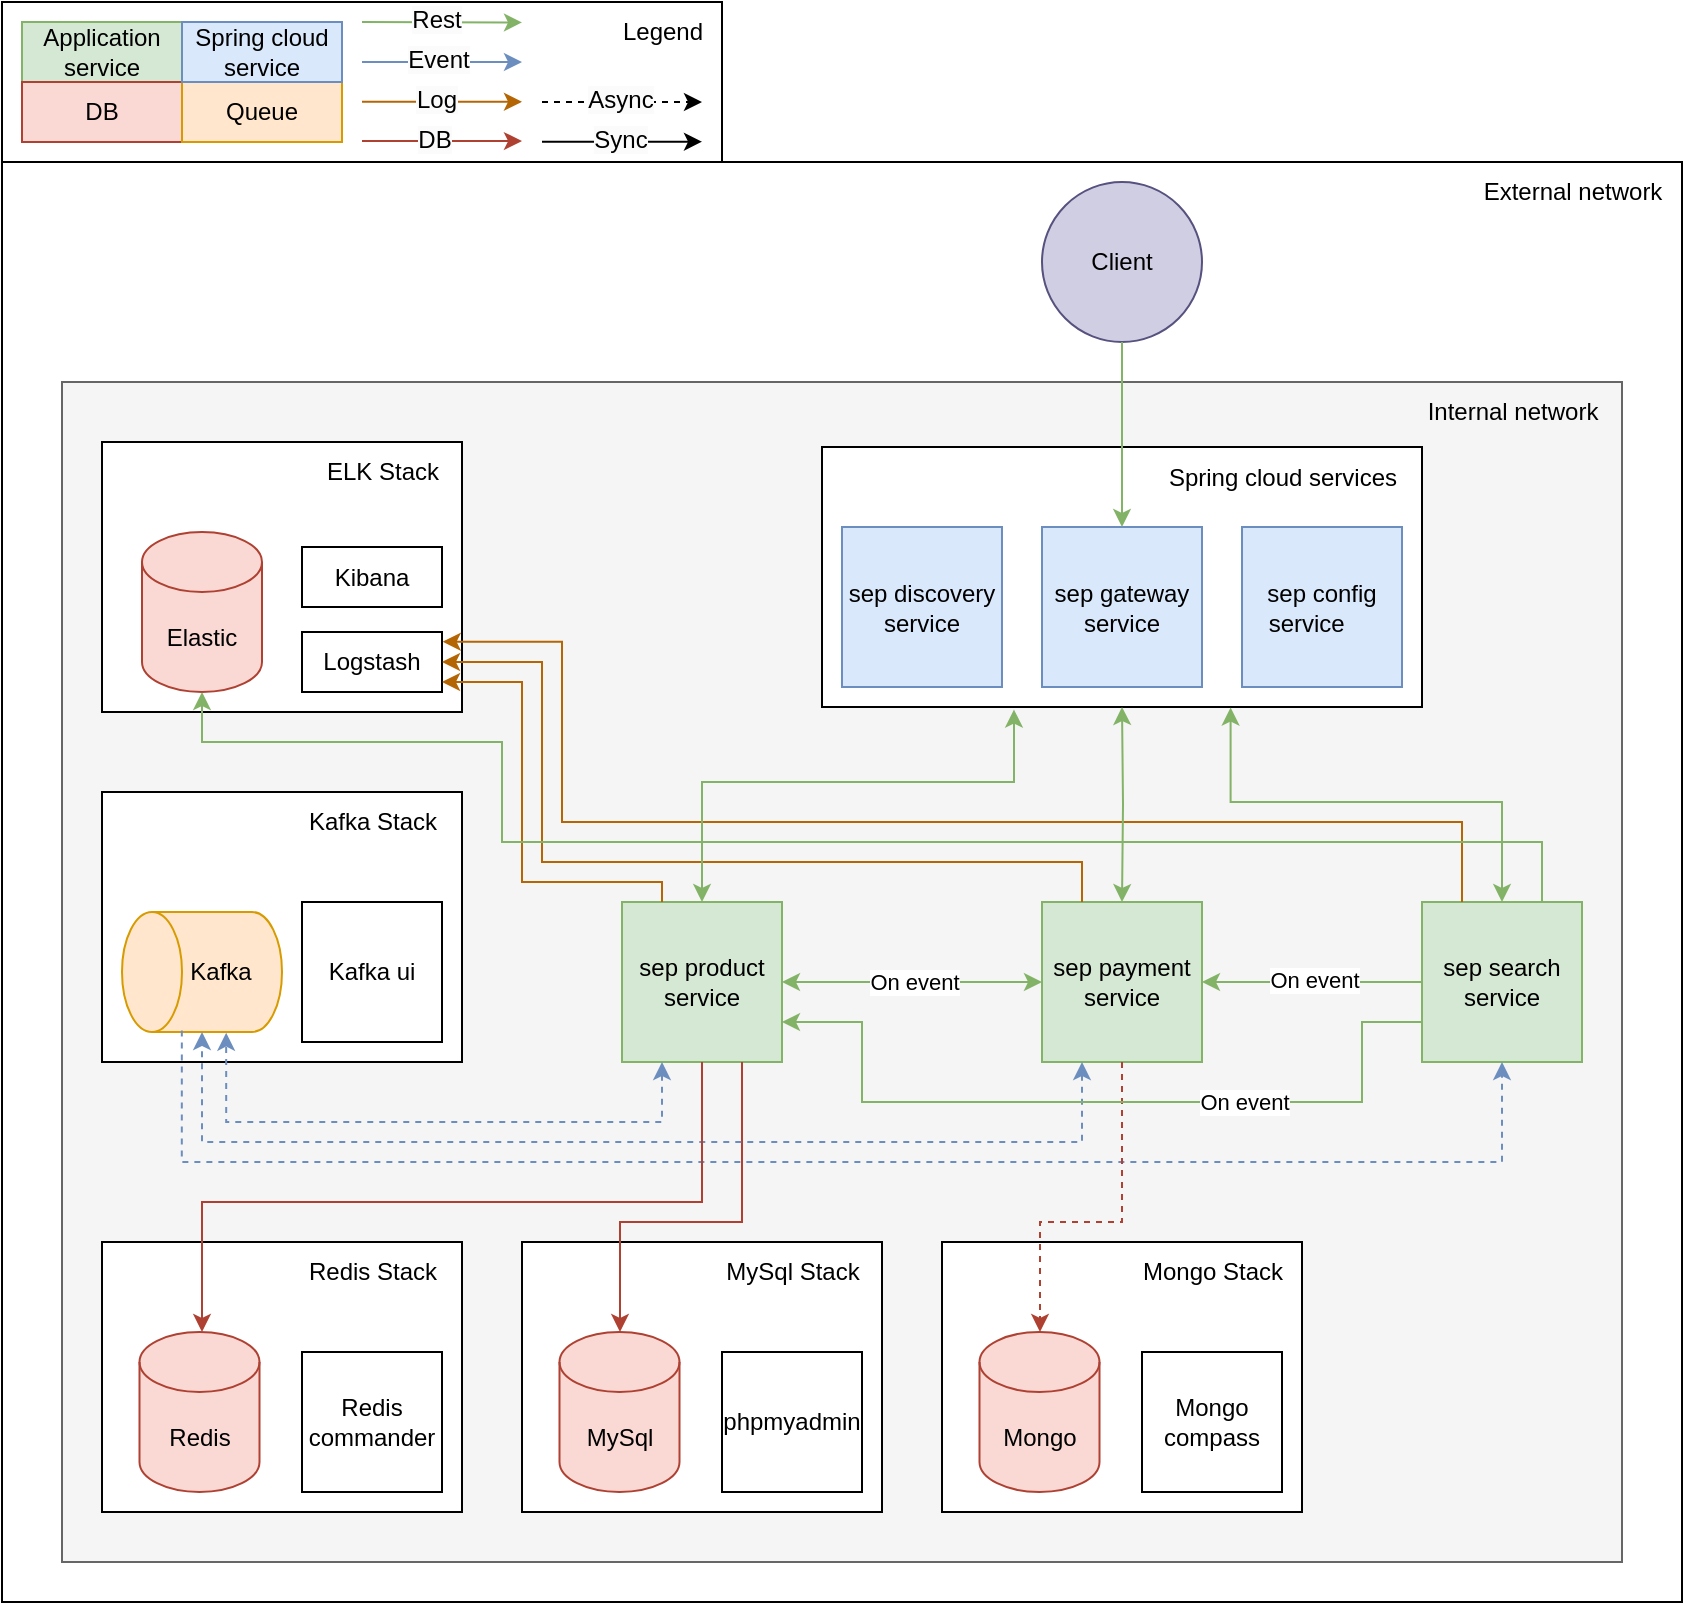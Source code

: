 <mxfile version="24.5.5" type="device">
  <diagram name="Page-1" id="6HNfpE4lwpWvYCnaPUQJ">
    <mxGraphModel dx="2404" dy="1959" grid="1" gridSize="10" guides="1" tooltips="1" connect="1" arrows="1" fold="1" page="1" pageScale="1" pageWidth="850" pageHeight="1100" math="0" shadow="0">
      <root>
        <mxCell id="0" />
        <mxCell id="1" parent="0" />
        <mxCell id="eTzJywnVN_RGt3hQcc7F-328" value="" style="rounded=0;whiteSpace=wrap;html=1;" vertex="1" parent="1">
          <mxGeometry x="-300" y="-280" width="840" height="720" as="geometry" />
        </mxCell>
        <mxCell id="eTzJywnVN_RGt3hQcc7F-329" value="" style="rounded=0;whiteSpace=wrap;html=1;fillColor=#f5f5f5;fontColor=#333333;strokeColor=#666666;" vertex="1" parent="1">
          <mxGeometry x="-270" y="-170" width="780" height="590" as="geometry" />
        </mxCell>
        <mxCell id="eTzJywnVN_RGt3hQcc7F-330" value="sep search service" style="whiteSpace=wrap;html=1;aspect=fixed;fillColor=#d5e8d4;strokeColor=#82b366;" vertex="1" parent="1">
          <mxGeometry x="410" y="90" width="80" height="80" as="geometry" />
        </mxCell>
        <mxCell id="eTzJywnVN_RGt3hQcc7F-331" style="edgeStyle=orthogonalEdgeStyle;rounded=0;orthogonalLoop=1;jettySize=auto;html=1;entryX=0;entryY=0.5;entryDx=0;entryDy=0;fillColor=#d5e8d4;strokeColor=#82b366;startArrow=classic;startFill=1;" edge="1" parent="1" source="eTzJywnVN_RGt3hQcc7F-333" target="eTzJywnVN_RGt3hQcc7F-334">
          <mxGeometry relative="1" as="geometry" />
        </mxCell>
        <mxCell id="eTzJywnVN_RGt3hQcc7F-332" value="On event" style="edgeLabel;html=1;align=center;verticalAlign=middle;resizable=0;points=[];" vertex="1" connectable="0" parent="eTzJywnVN_RGt3hQcc7F-331">
          <mxGeometry x="0.006" relative="1" as="geometry">
            <mxPoint as="offset" />
          </mxGeometry>
        </mxCell>
        <mxCell id="eTzJywnVN_RGt3hQcc7F-333" value="sep&amp;nbsp;product service" style="whiteSpace=wrap;html=1;aspect=fixed;fillColor=#d5e8d4;strokeColor=#82b366;" vertex="1" parent="1">
          <mxGeometry x="10" y="90" width="80" height="80" as="geometry" />
        </mxCell>
        <mxCell id="eTzJywnVN_RGt3hQcc7F-334" value="sep payment service" style="whiteSpace=wrap;html=1;aspect=fixed;fillColor=#d5e8d4;strokeColor=#82b366;" vertex="1" parent="1">
          <mxGeometry x="220" y="90" width="80" height="80" as="geometry" />
        </mxCell>
        <mxCell id="eTzJywnVN_RGt3hQcc7F-335" value="" style="group" vertex="1" connectable="0" parent="1">
          <mxGeometry x="-40" y="260" width="180" height="135" as="geometry" />
        </mxCell>
        <mxCell id="eTzJywnVN_RGt3hQcc7F-336" value="" style="group" vertex="1" connectable="0" parent="eTzJywnVN_RGt3hQcc7F-335">
          <mxGeometry width="180" height="135" as="geometry" />
        </mxCell>
        <mxCell id="eTzJywnVN_RGt3hQcc7F-337" value="" style="rounded=0;whiteSpace=wrap;html=1;" vertex="1" parent="eTzJywnVN_RGt3hQcc7F-336">
          <mxGeometry width="180" height="135" as="geometry" />
        </mxCell>
        <mxCell id="eTzJywnVN_RGt3hQcc7F-338" value="MySql" style="shape=cylinder3;whiteSpace=wrap;html=1;boundedLbl=1;backgroundOutline=1;size=15;fillColor=#fad9d5;strokeColor=#ae4132;" vertex="1" parent="eTzJywnVN_RGt3hQcc7F-336">
          <mxGeometry x="18.75" y="45" width="60" height="80" as="geometry" />
        </mxCell>
        <mxCell id="eTzJywnVN_RGt3hQcc7F-339" value="phpmyadmin" style="whiteSpace=wrap;html=1;aspect=fixed;" vertex="1" parent="eTzJywnVN_RGt3hQcc7F-336">
          <mxGeometry x="100" y="55" width="70" height="70" as="geometry" />
        </mxCell>
        <mxCell id="eTzJywnVN_RGt3hQcc7F-340" value="MySql Stack" style="text;html=1;align=center;verticalAlign=middle;resizable=0;points=[];autosize=1;strokeColor=none;fillColor=none;" vertex="1" parent="eTzJywnVN_RGt3hQcc7F-336">
          <mxGeometry x="90" width="90" height="30" as="geometry" />
        </mxCell>
        <mxCell id="eTzJywnVN_RGt3hQcc7F-341" value="" style="group" vertex="1" connectable="0" parent="1">
          <mxGeometry x="-250" y="35" width="180" height="135" as="geometry" />
        </mxCell>
        <mxCell id="eTzJywnVN_RGt3hQcc7F-342" value="" style="rounded=0;whiteSpace=wrap;html=1;" vertex="1" parent="eTzJywnVN_RGt3hQcc7F-341">
          <mxGeometry width="180" height="135" as="geometry" />
        </mxCell>
        <mxCell id="eTzJywnVN_RGt3hQcc7F-343" value="" style="shape=cylinder3;whiteSpace=wrap;html=1;boundedLbl=1;backgroundOutline=1;size=15;rotation=-90;fillColor=#ffe6cc;strokeColor=#d79b00;" vertex="1" parent="eTzJywnVN_RGt3hQcc7F-341">
          <mxGeometry x="20" y="50" width="60" height="80" as="geometry" />
        </mxCell>
        <mxCell id="eTzJywnVN_RGt3hQcc7F-344" value="&lt;span style=&quot;text-wrap: wrap;&quot;&gt;Kafka&lt;/span&gt;" style="text;html=1;align=center;verticalAlign=middle;resizable=0;points=[];autosize=1;strokeColor=none;fillColor=none;" vertex="1" parent="eTzJywnVN_RGt3hQcc7F-341">
          <mxGeometry x="34" y="75" width="50" height="30" as="geometry" />
        </mxCell>
        <mxCell id="eTzJywnVN_RGt3hQcc7F-345" value="Kafka ui" style="whiteSpace=wrap;html=1;aspect=fixed;" vertex="1" parent="eTzJywnVN_RGt3hQcc7F-341">
          <mxGeometry x="100" y="55" width="70" height="70" as="geometry" />
        </mxCell>
        <mxCell id="eTzJywnVN_RGt3hQcc7F-346" value="Kafka Stack" style="text;html=1;align=center;verticalAlign=middle;resizable=0;points=[];autosize=1;strokeColor=none;fillColor=none;" vertex="1" parent="eTzJywnVN_RGt3hQcc7F-341">
          <mxGeometry x="90" width="90" height="30" as="geometry" />
        </mxCell>
        <mxCell id="eTzJywnVN_RGt3hQcc7F-347" value="" style="group" vertex="1" connectable="0" parent="1">
          <mxGeometry x="-250" y="-140" width="180" height="135" as="geometry" />
        </mxCell>
        <mxCell id="eTzJywnVN_RGt3hQcc7F-348" value="" style="rounded=0;whiteSpace=wrap;html=1;" vertex="1" parent="eTzJywnVN_RGt3hQcc7F-347">
          <mxGeometry width="180" height="135" as="geometry" />
        </mxCell>
        <mxCell id="eTzJywnVN_RGt3hQcc7F-349" value="Elastic" style="shape=cylinder3;whiteSpace=wrap;html=1;boundedLbl=1;backgroundOutline=1;size=15;fillColor=#fad9d5;strokeColor=#ae4132;" vertex="1" parent="eTzJywnVN_RGt3hQcc7F-347">
          <mxGeometry x="20" y="45" width="60" height="80" as="geometry" />
        </mxCell>
        <mxCell id="eTzJywnVN_RGt3hQcc7F-350" value="ELK Stack" style="text;html=1;align=center;verticalAlign=middle;resizable=0;points=[];autosize=1;strokeColor=none;fillColor=none;" vertex="1" parent="eTzJywnVN_RGt3hQcc7F-347">
          <mxGeometry x="100" width="80" height="30" as="geometry" />
        </mxCell>
        <mxCell id="eTzJywnVN_RGt3hQcc7F-351" value="Kibana" style="rounded=0;whiteSpace=wrap;html=1;" vertex="1" parent="eTzJywnVN_RGt3hQcc7F-347">
          <mxGeometry x="100" y="52.5" width="70" height="30" as="geometry" />
        </mxCell>
        <mxCell id="eTzJywnVN_RGt3hQcc7F-352" value="Logstash" style="rounded=0;whiteSpace=wrap;html=1;" vertex="1" parent="eTzJywnVN_RGt3hQcc7F-347">
          <mxGeometry x="100" y="95" width="70" height="30" as="geometry" />
        </mxCell>
        <mxCell id="eTzJywnVN_RGt3hQcc7F-353" style="edgeStyle=orthogonalEdgeStyle;rounded=0;orthogonalLoop=1;jettySize=auto;html=1;exitX=0.75;exitY=1;exitDx=0;exitDy=0;fillColor=#fad9d5;strokeColor=#ae4132;" edge="1" parent="1" source="eTzJywnVN_RGt3hQcc7F-333" target="eTzJywnVN_RGt3hQcc7F-338">
          <mxGeometry relative="1" as="geometry">
            <Array as="points">
              <mxPoint x="70" y="250" />
              <mxPoint x="9" y="250" />
            </Array>
          </mxGeometry>
        </mxCell>
        <mxCell id="eTzJywnVN_RGt3hQcc7F-354" style="edgeStyle=orthogonalEdgeStyle;rounded=0;orthogonalLoop=1;jettySize=auto;html=1;entryX=-0.006;entryY=0.651;entryDx=0;entryDy=0;entryPerimeter=0;fillColor=#dae8fc;strokeColor=#6c8ebf;startArrow=classic;startFill=1;exitX=0.25;exitY=1;exitDx=0;exitDy=0;dashed=1;" edge="1" parent="1" source="eTzJywnVN_RGt3hQcc7F-333" target="eTzJywnVN_RGt3hQcc7F-343">
          <mxGeometry relative="1" as="geometry">
            <Array as="points">
              <mxPoint x="30" y="200" />
              <mxPoint x="-188" y="200" />
            </Array>
            <mxPoint x="17" y="170" as="sourcePoint" />
            <mxPoint x="-188" y="155" as="targetPoint" />
          </mxGeometry>
        </mxCell>
        <mxCell id="eTzJywnVN_RGt3hQcc7F-355" style="edgeStyle=orthogonalEdgeStyle;rounded=0;orthogonalLoop=1;jettySize=auto;html=1;exitX=0.25;exitY=0;exitDx=0;exitDy=0;fillColor=#fad7ac;strokeColor=#b46504;" edge="1" parent="1" source="eTzJywnVN_RGt3hQcc7F-333" target="eTzJywnVN_RGt3hQcc7F-352">
          <mxGeometry relative="1" as="geometry">
            <Array as="points">
              <mxPoint x="30" y="80" />
              <mxPoint x="-40" y="80" />
              <mxPoint x="-40" y="-20" />
            </Array>
          </mxGeometry>
        </mxCell>
        <mxCell id="eTzJywnVN_RGt3hQcc7F-356" style="edgeStyle=orthogonalEdgeStyle;rounded=0;orthogonalLoop=1;jettySize=auto;html=1;exitX=0.25;exitY=0;exitDx=0;exitDy=0;fillColor=#fad7ac;strokeColor=#b46504;entryX=1.005;entryY=0.162;entryDx=0;entryDy=0;entryPerimeter=0;" edge="1" parent="1" source="eTzJywnVN_RGt3hQcc7F-330" target="eTzJywnVN_RGt3hQcc7F-352">
          <mxGeometry relative="1" as="geometry">
            <mxPoint x="450" y="90" as="sourcePoint" />
            <mxPoint x="-110" y="-40" as="targetPoint" />
            <Array as="points">
              <mxPoint x="430" y="50" />
              <mxPoint x="-20" y="50" />
              <mxPoint x="-20" y="-40" />
            </Array>
          </mxGeometry>
        </mxCell>
        <mxCell id="eTzJywnVN_RGt3hQcc7F-357" style="edgeStyle=orthogonalEdgeStyle;rounded=0;orthogonalLoop=1;jettySize=auto;html=1;exitX=0.25;exitY=0;exitDx=0;exitDy=0;entryX=1;entryY=0.5;entryDx=0;entryDy=0;fillColor=#fad7ac;strokeColor=#b46504;" edge="1" parent="1" source="eTzJywnVN_RGt3hQcc7F-334" target="eTzJywnVN_RGt3hQcc7F-352">
          <mxGeometry relative="1" as="geometry">
            <mxPoint x="219.79" y="100" as="sourcePoint" />
            <mxPoint x="-100" y="-30" as="targetPoint" />
            <Array as="points">
              <mxPoint x="240" y="70" />
              <mxPoint x="-30" y="70" />
              <mxPoint x="-30" y="-30" />
            </Array>
          </mxGeometry>
        </mxCell>
        <mxCell id="eTzJywnVN_RGt3hQcc7F-358" style="edgeStyle=orthogonalEdgeStyle;rounded=0;orthogonalLoop=1;jettySize=auto;html=1;entryX=0.5;entryY=1;entryDx=0;entryDy=0;entryPerimeter=0;fillColor=#d5e8d4;strokeColor=#82b366;exitX=0.75;exitY=0;exitDx=0;exitDy=0;" edge="1" parent="1" source="eTzJywnVN_RGt3hQcc7F-330" target="eTzJywnVN_RGt3hQcc7F-349">
          <mxGeometry relative="1" as="geometry">
            <Array as="points">
              <mxPoint x="470" y="60" />
              <mxPoint x="-50" y="60" />
              <mxPoint x="-50" y="10" />
              <mxPoint x="-200" y="10" />
            </Array>
          </mxGeometry>
        </mxCell>
        <mxCell id="eTzJywnVN_RGt3hQcc7F-359" value="Client" style="ellipse;whiteSpace=wrap;html=1;aspect=fixed;fillColor=#d0cee2;strokeColor=#56517e;" vertex="1" parent="1">
          <mxGeometry x="220" y="-270.0" width="80" height="80" as="geometry" />
        </mxCell>
        <mxCell id="eTzJywnVN_RGt3hQcc7F-360" value="Internal network" style="text;html=1;align=center;verticalAlign=middle;resizable=0;points=[];autosize=1;strokeColor=none;fillColor=none;" vertex="1" parent="1">
          <mxGeometry x="400" y="-170" width="110" height="30" as="geometry" />
        </mxCell>
        <mxCell id="eTzJywnVN_RGt3hQcc7F-361" style="edgeStyle=orthogonalEdgeStyle;rounded=0;orthogonalLoop=1;jettySize=auto;html=1;entryX=0;entryY=0.5;entryDx=0;entryDy=0;entryPerimeter=0;fillColor=#dae8fc;strokeColor=#6c8ebf;startArrow=classic;startFill=1;dashed=1;" edge="1" parent="1" source="eTzJywnVN_RGt3hQcc7F-334" target="eTzJywnVN_RGt3hQcc7F-343">
          <mxGeometry relative="1" as="geometry">
            <Array as="points">
              <mxPoint x="240" y="210" />
              <mxPoint x="-200" y="210" />
            </Array>
          </mxGeometry>
        </mxCell>
        <mxCell id="eTzJywnVN_RGt3hQcc7F-362" value="" style="group" vertex="1" connectable="0" parent="1">
          <mxGeometry x="10" y="-137.5" width="480" height="130" as="geometry" />
        </mxCell>
        <mxCell id="eTzJywnVN_RGt3hQcc7F-363" value="" style="rounded=0;whiteSpace=wrap;html=1;" vertex="1" parent="eTzJywnVN_RGt3hQcc7F-362">
          <mxGeometry x="100" width="300" height="130" as="geometry" />
        </mxCell>
        <mxCell id="eTzJywnVN_RGt3hQcc7F-364" value="sep gateway service" style="whiteSpace=wrap;html=1;aspect=fixed;fillColor=#dae8fc;strokeColor=#6c8ebf;" vertex="1" parent="eTzJywnVN_RGt3hQcc7F-362">
          <mxGeometry x="210" y="40" width="80" height="80" as="geometry" />
        </mxCell>
        <mxCell id="eTzJywnVN_RGt3hQcc7F-365" value="sep config service&lt;span style=&quot;white-space: pre;&quot;&gt;&#x9;&lt;/span&gt;" style="whiteSpace=wrap;html=1;aspect=fixed;fillColor=#dae8fc;strokeColor=#6c8ebf;" vertex="1" parent="eTzJywnVN_RGt3hQcc7F-362">
          <mxGeometry x="310.005" y="40" width="80" height="80" as="geometry" />
        </mxCell>
        <mxCell id="eTzJywnVN_RGt3hQcc7F-366" value="sep discovery service" style="whiteSpace=wrap;html=1;aspect=fixed;fillColor=#dae8fc;strokeColor=#6c8ebf;" vertex="1" parent="eTzJywnVN_RGt3hQcc7F-362">
          <mxGeometry x="109.995" y="40" width="80" height="80" as="geometry" />
        </mxCell>
        <mxCell id="eTzJywnVN_RGt3hQcc7F-367" value="Spring cloud services" style="text;html=1;align=center;verticalAlign=middle;resizable=0;points=[];autosize=1;strokeColor=none;fillColor=none;" vertex="1" parent="eTzJywnVN_RGt3hQcc7F-362">
          <mxGeometry x="259.997" width="140" height="30" as="geometry" />
        </mxCell>
        <mxCell id="eTzJywnVN_RGt3hQcc7F-368" style="edgeStyle=orthogonalEdgeStyle;rounded=0;orthogonalLoop=1;jettySize=auto;html=1;exitX=0.5;exitY=1;exitDx=0;exitDy=0;fillColor=#d5e8d4;strokeColor=#82b366;entryX=0.5;entryY=0;entryDx=0;entryDy=0;" edge="1" parent="1" source="eTzJywnVN_RGt3hQcc7F-359" target="eTzJywnVN_RGt3hQcc7F-364">
          <mxGeometry relative="1" as="geometry">
            <Array as="points">
              <mxPoint x="260" y="-170" />
              <mxPoint x="260" y="-170" />
            </Array>
          </mxGeometry>
        </mxCell>
        <mxCell id="eTzJywnVN_RGt3hQcc7F-369" style="edgeStyle=orthogonalEdgeStyle;rounded=0;orthogonalLoop=1;jettySize=auto;html=1;fillColor=#dae8fc;strokeColor=#6c8ebf;exitX=0.012;exitY=0.374;exitDx=0;exitDy=0;exitPerimeter=0;dashed=1;" edge="1" parent="1" source="eTzJywnVN_RGt3hQcc7F-343" target="eTzJywnVN_RGt3hQcc7F-330">
          <mxGeometry relative="1" as="geometry">
            <Array as="points">
              <mxPoint x="-210" y="220" />
              <mxPoint x="450" y="220" />
            </Array>
          </mxGeometry>
        </mxCell>
        <mxCell id="eTzJywnVN_RGt3hQcc7F-371" value="" style="group" vertex="1" connectable="0" parent="1">
          <mxGeometry x="-250" y="260" width="180" height="135" as="geometry" />
        </mxCell>
        <mxCell id="eTzJywnVN_RGt3hQcc7F-372" value="" style="group" vertex="1" connectable="0" parent="eTzJywnVN_RGt3hQcc7F-371">
          <mxGeometry width="180" height="135" as="geometry" />
        </mxCell>
        <mxCell id="eTzJywnVN_RGt3hQcc7F-373" value="" style="rounded=0;whiteSpace=wrap;html=1;container=0;" vertex="1" parent="eTzJywnVN_RGt3hQcc7F-372">
          <mxGeometry width="180" height="135" as="geometry">
            <mxRectangle x="620" y="170" width="50" height="40" as="alternateBounds" />
          </mxGeometry>
        </mxCell>
        <mxCell id="eTzJywnVN_RGt3hQcc7F-374" value="Redis" style="shape=cylinder3;whiteSpace=wrap;html=1;boundedLbl=1;backgroundOutline=1;size=15;fillColor=#fad9d5;strokeColor=#ae4132;" vertex="1" parent="eTzJywnVN_RGt3hQcc7F-372">
          <mxGeometry x="18.75" y="45" width="60" height="80" as="geometry" />
        </mxCell>
        <mxCell id="eTzJywnVN_RGt3hQcc7F-375" value="Redis commander" style="whiteSpace=wrap;html=1;aspect=fixed;" vertex="1" parent="eTzJywnVN_RGt3hQcc7F-372">
          <mxGeometry x="100" y="55" width="70" height="70" as="geometry" />
        </mxCell>
        <mxCell id="eTzJywnVN_RGt3hQcc7F-376" value="Redis Stack" style="text;html=1;align=center;verticalAlign=middle;resizable=0;points=[];autosize=1;strokeColor=none;fillColor=none;" vertex="1" parent="eTzJywnVN_RGt3hQcc7F-371">
          <mxGeometry x="90" width="90" height="30" as="geometry" />
        </mxCell>
        <mxCell id="eTzJywnVN_RGt3hQcc7F-377" style="edgeStyle=orthogonalEdgeStyle;rounded=0;orthogonalLoop=1;jettySize=auto;html=1;exitX=0.5;exitY=1;exitDx=0;exitDy=0;fillColor=#fad9d5;strokeColor=#ae4132;" edge="1" parent="1" source="eTzJywnVN_RGt3hQcc7F-333" target="eTzJywnVN_RGt3hQcc7F-374">
          <mxGeometry relative="1" as="geometry">
            <mxPoint x="-231" y="335" as="targetPoint" />
            <mxPoint x="10" y="130" as="sourcePoint" />
            <Array as="points">
              <mxPoint x="50" y="240" />
              <mxPoint x="-200" y="240" />
            </Array>
          </mxGeometry>
        </mxCell>
        <mxCell id="eTzJywnVN_RGt3hQcc7F-378" value="" style="group" vertex="1" connectable="0" parent="1">
          <mxGeometry x="170" y="260" width="180" height="135" as="geometry" />
        </mxCell>
        <mxCell id="eTzJywnVN_RGt3hQcc7F-379" value="" style="group" vertex="1" connectable="0" parent="eTzJywnVN_RGt3hQcc7F-378">
          <mxGeometry width="180" height="135" as="geometry" />
        </mxCell>
        <mxCell id="eTzJywnVN_RGt3hQcc7F-380" value="" style="rounded=0;whiteSpace=wrap;html=1;" vertex="1" parent="eTzJywnVN_RGt3hQcc7F-379">
          <mxGeometry width="180" height="135" as="geometry" />
        </mxCell>
        <mxCell id="eTzJywnVN_RGt3hQcc7F-381" value="Mongo" style="shape=cylinder3;whiteSpace=wrap;html=1;boundedLbl=1;backgroundOutline=1;size=15;fillColor=#fad9d5;strokeColor=#ae4132;" vertex="1" parent="eTzJywnVN_RGt3hQcc7F-379">
          <mxGeometry x="18.75" y="45" width="60" height="80" as="geometry" />
        </mxCell>
        <mxCell id="eTzJywnVN_RGt3hQcc7F-382" value="Mongo compass" style="whiteSpace=wrap;html=1;aspect=fixed;" vertex="1" parent="eTzJywnVN_RGt3hQcc7F-379">
          <mxGeometry x="100" y="55" width="70" height="70" as="geometry" />
        </mxCell>
        <mxCell id="eTzJywnVN_RGt3hQcc7F-383" value="Mongo Stack" style="text;html=1;align=center;verticalAlign=middle;resizable=0;points=[];autosize=1;strokeColor=none;fillColor=none;" vertex="1" parent="eTzJywnVN_RGt3hQcc7F-378">
          <mxGeometry x="90" width="90" height="30" as="geometry" />
        </mxCell>
        <mxCell id="eTzJywnVN_RGt3hQcc7F-384" style="edgeStyle=orthogonalEdgeStyle;rounded=0;orthogonalLoop=1;jettySize=auto;html=1;exitX=0.5;exitY=1;exitDx=0;exitDy=0;fillColor=#fad9d5;strokeColor=#ae4132;dashed=1;" edge="1" parent="1" target="eTzJywnVN_RGt3hQcc7F-381">
          <mxGeometry relative="1" as="geometry">
            <Array as="points">
              <mxPoint x="260" y="250" />
              <mxPoint x="219" y="250" />
            </Array>
            <mxPoint x="260" y="170" as="sourcePoint" />
            <mxPoint x="219" y="255" as="targetPoint" />
          </mxGeometry>
        </mxCell>
        <mxCell id="eTzJywnVN_RGt3hQcc7F-385" style="edgeStyle=orthogonalEdgeStyle;rounded=0;orthogonalLoop=1;jettySize=auto;html=1;entryX=1;entryY=0.5;entryDx=0;entryDy=0;fillColor=#d5e8d4;strokeColor=#82b366;startArrow=none;startFill=0;exitX=0;exitY=0.5;exitDx=0;exitDy=0;" edge="1" parent="1" source="eTzJywnVN_RGt3hQcc7F-330" target="eTzJywnVN_RGt3hQcc7F-334">
          <mxGeometry relative="1" as="geometry">
            <mxPoint x="440" y="150" as="sourcePoint" />
            <mxPoint x="310" y="150" as="targetPoint" />
            <Array as="points">
              <mxPoint x="330" y="130" />
              <mxPoint x="330" y="130" />
            </Array>
          </mxGeometry>
        </mxCell>
        <mxCell id="eTzJywnVN_RGt3hQcc7F-386" value="On event" style="edgeLabel;html=1;align=center;verticalAlign=middle;resizable=0;points=[];" vertex="1" connectable="0" parent="eTzJywnVN_RGt3hQcc7F-385">
          <mxGeometry x="-0.007" y="-1" relative="1" as="geometry">
            <mxPoint as="offset" />
          </mxGeometry>
        </mxCell>
        <mxCell id="eTzJywnVN_RGt3hQcc7F-387" style="edgeStyle=orthogonalEdgeStyle;rounded=0;orthogonalLoop=1;jettySize=auto;html=1;entryX=1;entryY=0.75;entryDx=0;entryDy=0;fillColor=#d5e8d4;strokeColor=#82b366;startArrow=none;startFill=0;exitX=0;exitY=0.75;exitDx=0;exitDy=0;" edge="1" parent="1" source="eTzJywnVN_RGt3hQcc7F-330" target="eTzJywnVN_RGt3hQcc7F-333">
          <mxGeometry relative="1" as="geometry">
            <mxPoint x="400" y="160" as="sourcePoint" />
            <mxPoint x="290" y="160" as="targetPoint" />
            <Array as="points">
              <mxPoint x="380" y="150" />
              <mxPoint x="380" y="190" />
              <mxPoint x="130" y="190" />
              <mxPoint x="130" y="150" />
            </Array>
          </mxGeometry>
        </mxCell>
        <mxCell id="eTzJywnVN_RGt3hQcc7F-388" value="On event" style="edgeLabel;html=1;align=center;verticalAlign=middle;resizable=0;points=[];" vertex="1" connectable="0" parent="eTzJywnVN_RGt3hQcc7F-387">
          <mxGeometry x="-0.356" y="4" relative="1" as="geometry">
            <mxPoint y="-4" as="offset" />
          </mxGeometry>
        </mxCell>
        <mxCell id="eTzJywnVN_RGt3hQcc7F-401" style="edgeStyle=orthogonalEdgeStyle;rounded=0;orthogonalLoop=1;jettySize=auto;html=1;entryX=0.681;entryY=1.002;entryDx=0;entryDy=0;fillColor=#d5e8d4;strokeColor=#82b366;exitX=0.5;exitY=0;exitDx=0;exitDy=0;startArrow=classic;startFill=1;entryPerimeter=0;" edge="1" parent="1" target="eTzJywnVN_RGt3hQcc7F-363">
          <mxGeometry relative="1" as="geometry">
            <mxPoint x="300" y="-57" as="targetPoint" />
            <mxPoint x="450" y="90" as="sourcePoint" />
            <Array as="points">
              <mxPoint x="450" y="40" />
              <mxPoint x="314" y="40" />
            </Array>
          </mxGeometry>
        </mxCell>
        <mxCell id="eTzJywnVN_RGt3hQcc7F-402" style="edgeStyle=orthogonalEdgeStyle;rounded=0;orthogonalLoop=1;jettySize=auto;html=1;fillColor=#d5e8d4;strokeColor=#82b366;startArrow=classic;startFill=1;exitX=0.5;exitY=0;exitDx=0;exitDy=0;entryX=0.32;entryY=1.01;entryDx=0;entryDy=0;entryPerimeter=0;" edge="1" parent="1" target="eTzJywnVN_RGt3hQcc7F-363">
          <mxGeometry relative="1" as="geometry">
            <mxPoint x="50" y="90" as="sourcePoint" />
            <mxPoint x="220" y="-57" as="targetPoint" />
            <Array as="points">
              <mxPoint x="50" y="30" />
              <mxPoint x="206" y="30" />
            </Array>
          </mxGeometry>
        </mxCell>
        <mxCell id="eTzJywnVN_RGt3hQcc7F-403" style="edgeStyle=orthogonalEdgeStyle;rounded=0;orthogonalLoop=1;jettySize=auto;html=1;fillColor=#d5e8d4;strokeColor=#82b366;startArrow=classic;startFill=1;entryX=0.5;entryY=1;entryDx=0;entryDy=0;" edge="1" parent="1" target="eTzJywnVN_RGt3hQcc7F-363">
          <mxGeometry relative="1" as="geometry">
            <mxPoint x="260" as="targetPoint" />
            <mxPoint x="260" y="90" as="sourcePoint" />
          </mxGeometry>
        </mxCell>
        <mxCell id="eTzJywnVN_RGt3hQcc7F-407" value="External network" style="text;html=1;align=center;verticalAlign=middle;resizable=0;points=[];autosize=1;strokeColor=none;fillColor=none;" vertex="1" parent="1">
          <mxGeometry x="430" y="-280" width="110" height="30" as="geometry" />
        </mxCell>
        <mxCell id="eTzJywnVN_RGt3hQcc7F-408" value="" style="rounded=0;whiteSpace=wrap;html=1;" vertex="1" parent="1">
          <mxGeometry x="-300" y="-360" width="360" height="80" as="geometry" />
        </mxCell>
        <mxCell id="eTzJywnVN_RGt3hQcc7F-409" value="Application service" style="rounded=0;whiteSpace=wrap;html=1;fillColor=#d5e8d4;strokeColor=#82b366;" vertex="1" parent="1">
          <mxGeometry x="-290" y="-350" width="80" height="30" as="geometry" />
        </mxCell>
        <mxCell id="eTzJywnVN_RGt3hQcc7F-410" value="" style="endArrow=classic;html=1;rounded=0;dashed=1;" edge="1" parent="1">
          <mxGeometry width="50" height="50" relative="1" as="geometry">
            <mxPoint x="-30" y="-310" as="sourcePoint" />
            <mxPoint x="50" y="-310" as="targetPoint" />
          </mxGeometry>
        </mxCell>
        <mxCell id="eTzJywnVN_RGt3hQcc7F-411" value="&lt;span style=&quot;font-size: 12px; background-color: rgb(251, 251, 251);&quot;&gt;Async&lt;/span&gt;" style="edgeLabel;html=1;align=center;verticalAlign=middle;resizable=0;points=[];" vertex="1" connectable="0" parent="eTzJywnVN_RGt3hQcc7F-410">
          <mxGeometry x="-0.188" y="1" relative="1" as="geometry">
            <mxPoint x="6" as="offset" />
          </mxGeometry>
        </mxCell>
        <mxCell id="eTzJywnVN_RGt3hQcc7F-412" value="" style="endArrow=classic;html=1;rounded=0;" edge="1" parent="1">
          <mxGeometry width="50" height="50" relative="1" as="geometry">
            <mxPoint x="-30" y="-290.14" as="sourcePoint" />
            <mxPoint x="50" y="-290.14" as="targetPoint" />
          </mxGeometry>
        </mxCell>
        <mxCell id="eTzJywnVN_RGt3hQcc7F-413" value="&lt;span style=&quot;font-size: 12px; background-color: rgb(251, 251, 251);&quot;&gt;Sync&lt;/span&gt;" style="edgeLabel;html=1;align=center;verticalAlign=middle;resizable=0;points=[];" vertex="1" connectable="0" parent="eTzJywnVN_RGt3hQcc7F-412">
          <mxGeometry x="-0.265" y="1" relative="1" as="geometry">
            <mxPoint x="9" as="offset" />
          </mxGeometry>
        </mxCell>
        <mxCell id="eTzJywnVN_RGt3hQcc7F-414" value="" style="endArrow=classic;html=1;rounded=0;fillColor=#d5e8d4;strokeColor=#82b366;" edge="1" parent="1">
          <mxGeometry width="50" height="50" relative="1" as="geometry">
            <mxPoint x="-120" y="-350" as="sourcePoint" />
            <mxPoint x="-40" y="-349.76" as="targetPoint" />
          </mxGeometry>
        </mxCell>
        <mxCell id="eTzJywnVN_RGt3hQcc7F-415" value="&lt;span style=&quot;font-size: 12px; background-color: rgb(251, 251, 251);&quot;&gt;Rest&lt;/span&gt;" style="edgeLabel;html=1;align=center;verticalAlign=middle;resizable=0;points=[];" vertex="1" connectable="0" parent="eTzJywnVN_RGt3hQcc7F-414">
          <mxGeometry x="-0.015" relative="1" as="geometry">
            <mxPoint x="-3" y="-1" as="offset" />
          </mxGeometry>
        </mxCell>
        <mxCell id="eTzJywnVN_RGt3hQcc7F-416" value="" style="endArrow=classic;html=1;rounded=0;fillColor=#dae8fc;strokeColor=#6c8ebf;" edge="1" parent="1">
          <mxGeometry width="50" height="50" relative="1" as="geometry">
            <mxPoint x="-120" y="-330" as="sourcePoint" />
            <mxPoint x="-40" y="-330" as="targetPoint" />
          </mxGeometry>
        </mxCell>
        <mxCell id="eTzJywnVN_RGt3hQcc7F-417" value="&lt;span style=&quot;font-size: 12px; text-wrap: wrap; background-color: rgb(251, 251, 251);&quot;&gt;Event&lt;/span&gt;" style="edgeLabel;html=1;align=center;verticalAlign=middle;resizable=0;points=[];" vertex="1" connectable="0" parent="eTzJywnVN_RGt3hQcc7F-416">
          <mxGeometry x="0.021" y="-1" relative="1" as="geometry">
            <mxPoint x="-3" y="-2" as="offset" />
          </mxGeometry>
        </mxCell>
        <mxCell id="eTzJywnVN_RGt3hQcc7F-418" value="" style="endArrow=classic;html=1;rounded=0;fillColor=#fad7ac;strokeColor=#b46504;" edge="1" parent="1">
          <mxGeometry width="50" height="50" relative="1" as="geometry">
            <mxPoint x="-120" y="-310.12" as="sourcePoint" />
            <mxPoint x="-40" y="-310.12" as="targetPoint" />
          </mxGeometry>
        </mxCell>
        <mxCell id="eTzJywnVN_RGt3hQcc7F-419" value="&lt;span style=&quot;font-size: 12px; text-wrap: wrap; background-color: rgb(251, 251, 251);&quot;&gt;Log&lt;/span&gt;" style="edgeLabel;html=1;align=center;verticalAlign=middle;resizable=0;points=[];" vertex="1" connectable="0" parent="eTzJywnVN_RGt3hQcc7F-418">
          <mxGeometry x="-0.075" relative="1" as="geometry">
            <mxPoint y="-1" as="offset" />
          </mxGeometry>
        </mxCell>
        <mxCell id="eTzJywnVN_RGt3hQcc7F-420" value="" style="endArrow=classic;html=1;rounded=0;fillColor=#fad9d5;strokeColor=#ae4132;" edge="1" parent="1">
          <mxGeometry width="50" height="50" relative="1" as="geometry">
            <mxPoint x="-120" y="-290.44" as="sourcePoint" />
            <mxPoint x="-40" y="-290.44" as="targetPoint" />
          </mxGeometry>
        </mxCell>
        <mxCell id="eTzJywnVN_RGt3hQcc7F-421" value="&lt;span style=&quot;font-size: 12px; text-wrap: wrap; background-color: rgb(251, 251, 251);&quot;&gt;DB&lt;/span&gt;" style="edgeLabel;html=1;align=center;verticalAlign=middle;resizable=0;points=[];" vertex="1" connectable="0" parent="eTzJywnVN_RGt3hQcc7F-420">
          <mxGeometry x="-0.207" y="-1" relative="1" as="geometry">
            <mxPoint x="4" y="-2" as="offset" />
          </mxGeometry>
        </mxCell>
        <mxCell id="eTzJywnVN_RGt3hQcc7F-422" value="DB" style="rounded=0;whiteSpace=wrap;html=1;fillColor=#fad9d5;strokeColor=#ae4132;" vertex="1" parent="1">
          <mxGeometry x="-290" y="-320" width="80" height="30" as="geometry" />
        </mxCell>
        <mxCell id="eTzJywnVN_RGt3hQcc7F-423" value="Queue" style="rounded=0;whiteSpace=wrap;html=1;fillColor=#ffe6cc;strokeColor=#d79b00;" vertex="1" parent="1">
          <mxGeometry x="-210" y="-320" width="80" height="30" as="geometry" />
        </mxCell>
        <mxCell id="eTzJywnVN_RGt3hQcc7F-424" value="Spring cloud service" style="rounded=0;whiteSpace=wrap;html=1;fillColor=#dae8fc;strokeColor=#6c8ebf;" vertex="1" parent="1">
          <mxGeometry x="-210" y="-350" width="80" height="30" as="geometry" />
        </mxCell>
        <mxCell id="eTzJywnVN_RGt3hQcc7F-425" value="Legend" style="text;html=1;align=center;verticalAlign=middle;resizable=0;points=[];autosize=1;strokeColor=none;fillColor=none;" vertex="1" parent="1">
          <mxGeometry y="-360" width="60" height="30" as="geometry" />
        </mxCell>
      </root>
    </mxGraphModel>
  </diagram>
</mxfile>
